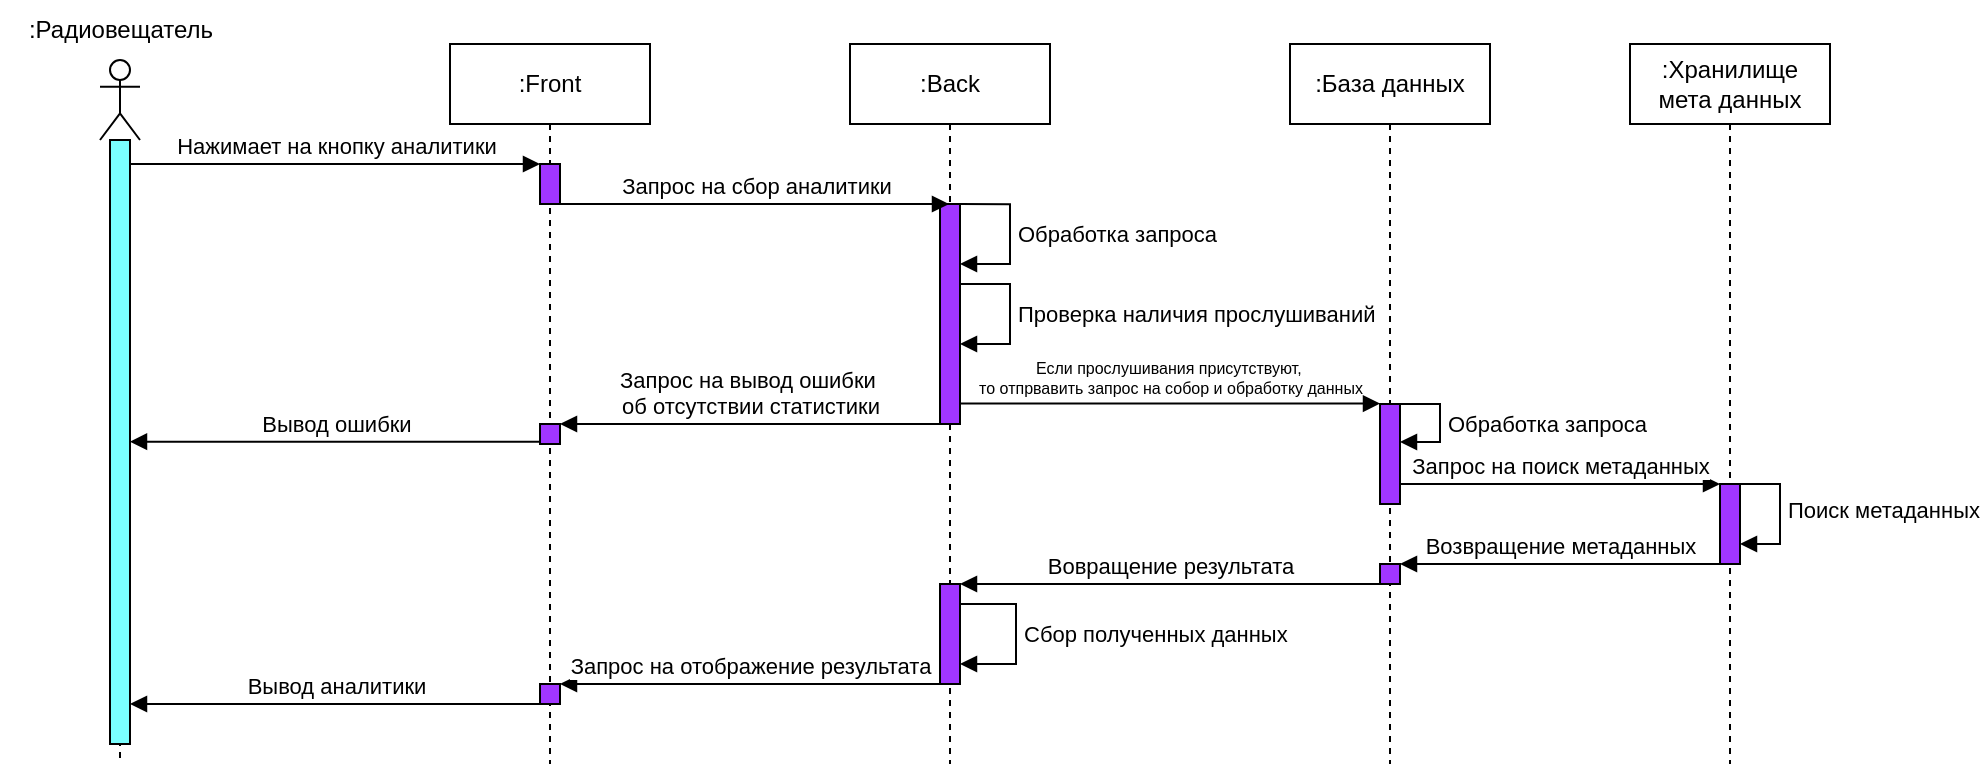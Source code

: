 <mxfile version="24.7.8">
  <diagram name="Страница — 1" id="8xEGiKHFi9h_xXyDPzCb">
    <mxGraphModel dx="2849" dy="1906" grid="1" gridSize="10" guides="1" tooltips="1" connect="1" arrows="1" fold="1" page="1" pageScale="1" pageWidth="827" pageHeight="1169" math="0" shadow="0">
      <root>
        <mxCell id="0" />
        <mxCell id="1" parent="0" />
        <mxCell id="g-XUl5xRxITK2XrlKr2I-2" value="" style="shape=umlLifeline;perimeter=lifelinePerimeter;whiteSpace=wrap;html=1;container=1;dropTarget=0;collapsible=0;recursiveResize=0;outlineConnect=0;portConstraint=eastwest;newEdgeStyle={&quot;curved&quot;:0,&quot;rounded&quot;:0};participant=umlActor;" parent="1" vertex="1">
          <mxGeometry x="-855" y="-392" width="20" height="352" as="geometry" />
        </mxCell>
        <mxCell id="g-XUl5xRxITK2XrlKr2I-3" value=":Front" style="shape=umlLifeline;perimeter=lifelinePerimeter;whiteSpace=wrap;html=1;container=1;dropTarget=0;collapsible=0;recursiveResize=0;outlineConnect=0;portConstraint=eastwest;newEdgeStyle={&quot;curved&quot;:0,&quot;rounded&quot;:0};" parent="1" vertex="1">
          <mxGeometry x="-680" y="-400" width="100" height="360" as="geometry" />
        </mxCell>
        <mxCell id="g-XUl5xRxITK2XrlKr2I-4" value="" style="html=1;points=[[0,0,0,0,5],[0,1,0,0,-5],[1,0,0,0,5],[1,1,0,0,-5]];perimeter=orthogonalPerimeter;outlineConnect=0;targetShapes=umlLifeline;portConstraint=eastwest;newEdgeStyle={&quot;curved&quot;:0,&quot;rounded&quot;:0};fillColor=#A136FF;fontStyle=1" parent="g-XUl5xRxITK2XrlKr2I-3" vertex="1">
          <mxGeometry x="45" y="60" width="10" height="20" as="geometry" />
        </mxCell>
        <mxCell id="g-XUl5xRxITK2XrlKr2I-5" value="" style="html=1;points=[[0,0,0,0,5],[0,1,0,0,-5],[1,0,0,0,5],[1,1,0,0,-5]];perimeter=orthogonalPerimeter;outlineConnect=0;targetShapes=umlLifeline;portConstraint=eastwest;newEdgeStyle={&quot;curved&quot;:0,&quot;rounded&quot;:0};fillColor=#A136FF;" parent="g-XUl5xRxITK2XrlKr2I-3" vertex="1">
          <mxGeometry x="45" y="320" width="10" height="10" as="geometry" />
        </mxCell>
        <mxCell id="RKtCZiCR6TxU-hlj43y8-5" value="" style="html=1;points=[[0,0,0,0,5],[0,1,0,0,-5],[1,0,0,0,5],[1,1,0,0,-5]];perimeter=orthogonalPerimeter;outlineConnect=0;targetShapes=umlLifeline;portConstraint=eastwest;newEdgeStyle={&quot;curved&quot;:0,&quot;rounded&quot;:0};fillColor=#A136FF;fontStyle=1" vertex="1" parent="g-XUl5xRxITK2XrlKr2I-3">
          <mxGeometry x="45" y="190" width="10" height="10" as="geometry" />
        </mxCell>
        <mxCell id="g-XUl5xRxITK2XrlKr2I-6" value=":Back" style="shape=umlLifeline;perimeter=lifelinePerimeter;whiteSpace=wrap;html=1;container=1;dropTarget=0;collapsible=0;recursiveResize=0;outlineConnect=0;portConstraint=eastwest;newEdgeStyle={&quot;curved&quot;:0,&quot;rounded&quot;:0};" parent="1" vertex="1">
          <mxGeometry x="-480" y="-400" width="100" height="360" as="geometry" />
        </mxCell>
        <mxCell id="g-XUl5xRxITK2XrlKr2I-7" value="" style="html=1;points=[[0,0,0,0,5],[0,1,0,0,-5],[1,0,0,0,5],[1,1,0,0,-5]];perimeter=orthogonalPerimeter;outlineConnect=0;targetShapes=umlLifeline;portConstraint=eastwest;newEdgeStyle={&quot;curved&quot;:0,&quot;rounded&quot;:0};fillColor=#A136FF;" parent="g-XUl5xRxITK2XrlKr2I-6" vertex="1">
          <mxGeometry x="45" y="80" width="10" height="110" as="geometry" />
        </mxCell>
        <mxCell id="g-XUl5xRxITK2XrlKr2I-8" value="Обработка запроса" style="html=1;align=left;spacingLeft=2;endArrow=block;rounded=0;edgeStyle=orthogonalEdgeStyle;curved=0;rounded=0;" parent="g-XUl5xRxITK2XrlKr2I-6" target="g-XUl5xRxITK2XrlKr2I-7" edge="1">
          <mxGeometry relative="1" as="geometry">
            <mxPoint x="55" y="80.06" as="sourcePoint" />
            <Array as="points">
              <mxPoint x="80" y="80" />
              <mxPoint x="80" y="110" />
            </Array>
            <mxPoint x="60" y="110.064" as="targetPoint" />
          </mxGeometry>
        </mxCell>
        <mxCell id="g-XUl5xRxITK2XrlKr2I-9" value="" style="html=1;points=[[0,0,0,0,5],[0,1,0,0,-5],[1,0,0,0,5],[1,1,0,0,-5]];perimeter=orthogonalPerimeter;outlineConnect=0;targetShapes=umlLifeline;portConstraint=eastwest;newEdgeStyle={&quot;curved&quot;:0,&quot;rounded&quot;:0};fillColor=#A136FF;" parent="g-XUl5xRxITK2XrlKr2I-6" vertex="1">
          <mxGeometry x="45" y="270" width="10" height="50" as="geometry" />
        </mxCell>
        <mxCell id="g-XUl5xRxITK2XrlKr2I-10" value="Сбор полученных данных&amp;nbsp;" style="html=1;align=left;spacingLeft=2;endArrow=block;rounded=0;edgeStyle=orthogonalEdgeStyle;curved=0;rounded=0;" parent="g-XUl5xRxITK2XrlKr2I-6" edge="1">
          <mxGeometry relative="1" as="geometry">
            <mxPoint x="55" y="280" as="sourcePoint" />
            <Array as="points">
              <mxPoint x="83" y="280" />
              <mxPoint x="83" y="310" />
            </Array>
            <mxPoint x="55" y="310" as="targetPoint" />
          </mxGeometry>
        </mxCell>
        <mxCell id="RKtCZiCR6TxU-hlj43y8-1" value="Проверка наличия прослушиваний" style="html=1;align=left;spacingLeft=2;endArrow=block;rounded=0;edgeStyle=orthogonalEdgeStyle;curved=0;rounded=0;" edge="1" parent="g-XUl5xRxITK2XrlKr2I-6" source="g-XUl5xRxITK2XrlKr2I-7" target="g-XUl5xRxITK2XrlKr2I-7">
          <mxGeometry relative="1" as="geometry">
            <mxPoint x="65" y="120.0" as="sourcePoint" />
            <Array as="points">
              <mxPoint x="80" y="120" />
              <mxPoint x="80" y="150" />
            </Array>
            <mxPoint x="65" y="149.94" as="targetPoint" />
          </mxGeometry>
        </mxCell>
        <mxCell id="g-XUl5xRxITK2XrlKr2I-11" value=":База данных" style="shape=umlLifeline;perimeter=lifelinePerimeter;whiteSpace=wrap;html=1;container=1;dropTarget=0;collapsible=0;recursiveResize=0;outlineConnect=0;portConstraint=eastwest;newEdgeStyle={&quot;curved&quot;:0,&quot;rounded&quot;:0};" parent="1" vertex="1">
          <mxGeometry x="-260" y="-400" width="100" height="360" as="geometry" />
        </mxCell>
        <mxCell id="g-XUl5xRxITK2XrlKr2I-12" value="" style="html=1;points=[[0,0,0,0,5],[0,1,0,0,-5],[1,0,0,0,5],[1,1,0,0,-5]];perimeter=orthogonalPerimeter;outlineConnect=0;targetShapes=umlLifeline;portConstraint=eastwest;newEdgeStyle={&quot;curved&quot;:0,&quot;rounded&quot;:0};fillColor=#A136FF;" parent="g-XUl5xRxITK2XrlKr2I-11" vertex="1">
          <mxGeometry x="45" y="180" width="10" height="50" as="geometry" />
        </mxCell>
        <mxCell id="g-XUl5xRxITK2XrlKr2I-14" value="" style="html=1;points=[[0,0,0,0,5],[0,1,0,0,-5],[1,0,0,0,5],[1,1,0,0,-5]];perimeter=orthogonalPerimeter;outlineConnect=0;targetShapes=umlLifeline;portConstraint=eastwest;newEdgeStyle={&quot;curved&quot;:0,&quot;rounded&quot;:0};fillColor=#A136FF;" parent="g-XUl5xRxITK2XrlKr2I-11" vertex="1">
          <mxGeometry x="45" y="260" width="10" height="10" as="geometry" />
        </mxCell>
        <mxCell id="RKtCZiCR6TxU-hlj43y8-3" value="Обработка запроса" style="html=1;align=left;spacingLeft=2;endArrow=block;rounded=0;edgeStyle=orthogonalEdgeStyle;curved=0;rounded=0;" edge="1" parent="g-XUl5xRxITK2XrlKr2I-11" source="g-XUl5xRxITK2XrlKr2I-12" target="g-XUl5xRxITK2XrlKr2I-12">
          <mxGeometry relative="1" as="geometry">
            <mxPoint x="50" y="169.03" as="sourcePoint" />
            <Array as="points">
              <mxPoint x="75" y="180" />
              <mxPoint x="75" y="199" />
            </Array>
            <mxPoint x="50" y="198.97" as="targetPoint" />
          </mxGeometry>
        </mxCell>
        <mxCell id="g-XUl5xRxITK2XrlKr2I-15" value=":Радиовещатель" style="text;html=1;align=center;verticalAlign=middle;resizable=0;points=[];autosize=1;strokeColor=none;fillColor=none;" parent="1" vertex="1">
          <mxGeometry x="-905" y="-422" width="120" height="30" as="geometry" />
        </mxCell>
        <mxCell id="g-XUl5xRxITK2XrlKr2I-16" value="Нажимает на кнопку аналитики" style="html=1;verticalAlign=bottom;endArrow=block;curved=0;rounded=0;" parent="1" source="g-XUl5xRxITK2XrlKr2I-20" target="g-XUl5xRxITK2XrlKr2I-4" edge="1">
          <mxGeometry width="80" relative="1" as="geometry">
            <mxPoint x="-740" y="-300" as="sourcePoint" />
            <mxPoint x="-660" y="-300" as="targetPoint" />
            <Array as="points">
              <mxPoint x="-690" y="-340" />
            </Array>
          </mxGeometry>
        </mxCell>
        <mxCell id="g-XUl5xRxITK2XrlKr2I-17" value="Запрос на сбор аналитики" style="html=1;verticalAlign=bottom;endArrow=block;curved=0;rounded=0;" parent="1" source="g-XUl5xRxITK2XrlKr2I-4" target="g-XUl5xRxITK2XrlKr2I-6" edge="1">
          <mxGeometry width="80" relative="1" as="geometry">
            <mxPoint x="-520" y="-340" as="sourcePoint" />
            <mxPoint x="-485" y="-320.0" as="targetPoint" />
            <Array as="points">
              <mxPoint x="-560" y="-320" />
            </Array>
          </mxGeometry>
        </mxCell>
        <mxCell id="g-XUl5xRxITK2XrlKr2I-18" value="Запрос на отображение результата" style="html=1;verticalAlign=bottom;endArrow=block;curved=0;rounded=0;" parent="1" edge="1">
          <mxGeometry width="80" relative="1" as="geometry">
            <mxPoint x="-435" y="-80" as="sourcePoint" />
            <mxPoint x="-625" y="-80" as="targetPoint" />
            <Array as="points">
              <mxPoint x="-520" y="-80" />
              <mxPoint x="-590" y="-80" />
            </Array>
          </mxGeometry>
        </mxCell>
        <mxCell id="g-XUl5xRxITK2XrlKr2I-19" value="Вывод аналитики" style="html=1;verticalAlign=bottom;endArrow=block;curved=0;rounded=0;" parent="1" source="g-XUl5xRxITK2XrlKr2I-5" target="g-XUl5xRxITK2XrlKr2I-20" edge="1">
          <mxGeometry width="80" relative="1" as="geometry">
            <mxPoint x="-750" y="-260" as="sourcePoint" />
            <mxPoint x="-670" y="-260" as="targetPoint" />
            <Array as="points">
              <mxPoint x="-740" y="-70" />
            </Array>
          </mxGeometry>
        </mxCell>
        <mxCell id="g-XUl5xRxITK2XrlKr2I-20" value="" style="html=1;points=[[0,0,0,0,5],[0,1,0,0,-5],[1,0,0,0,5],[1,1,0,0,-5]];perimeter=orthogonalPerimeter;outlineConnect=0;targetShapes=umlLifeline;portConstraint=eastwest;newEdgeStyle={&quot;curved&quot;:0,&quot;rounded&quot;:0};fillColor=#7AFFFF;" parent="1" vertex="1">
          <mxGeometry x="-850" y="-352" width="10" height="302" as="geometry" />
        </mxCell>
        <mxCell id="g-XUl5xRxITK2XrlKr2I-21" value="&lt;font style=&quot;font-size: 8px;&quot;&gt;Если прослушивания присутствуют,&amp;nbsp;&lt;/font&gt;&lt;div style=&quot;font-size: 8px;&quot;&gt;&lt;font style=&quot;font-size: 8px;&quot;&gt;то отпрвавить запрос на собор и обработку данных&lt;/font&gt;&lt;/div&gt;" style="html=1;verticalAlign=bottom;endArrow=block;curved=0;rounded=0;" parent="1" source="g-XUl5xRxITK2XrlKr2I-7" edge="1">
          <mxGeometry x="0.001" width="80" relative="1" as="geometry">
            <mxPoint x="-430" y="-220.24" as="sourcePoint" />
            <mxPoint x="-215" y="-220.24" as="targetPoint" />
            <Array as="points">
              <mxPoint x="-345" y="-220.24" />
            </Array>
            <mxPoint as="offset" />
          </mxGeometry>
        </mxCell>
        <mxCell id="g-XUl5xRxITK2XrlKr2I-22" value=":Хранилище мета данных" style="shape=umlLifeline;perimeter=lifelinePerimeter;whiteSpace=wrap;html=1;container=1;dropTarget=0;collapsible=0;recursiveResize=0;outlineConnect=0;portConstraint=eastwest;newEdgeStyle={&quot;curved&quot;:0,&quot;rounded&quot;:0};" parent="1" vertex="1">
          <mxGeometry x="-90" y="-400" width="100" height="360" as="geometry" />
        </mxCell>
        <mxCell id="g-XUl5xRxITK2XrlKr2I-23" value="" style="html=1;points=[[0,0,0,0,5],[0,1,0,0,-5],[1,0,0,0,5],[1,1,0,0,-5]];perimeter=orthogonalPerimeter;outlineConnect=0;targetShapes=umlLifeline;portConstraint=eastwest;newEdgeStyle={&quot;curved&quot;:0,&quot;rounded&quot;:0};fillColor=#A136FF;" parent="g-XUl5xRxITK2XrlKr2I-22" vertex="1">
          <mxGeometry x="45" y="220" width="10" height="40" as="geometry" />
        </mxCell>
        <mxCell id="g-XUl5xRxITK2XrlKr2I-25" value="Запрос на поиск метаданных" style="html=1;verticalAlign=bottom;endArrow=block;curved=0;rounded=0;" parent="1" edge="1">
          <mxGeometry width="80" relative="1" as="geometry">
            <mxPoint x="-205" y="-180" as="sourcePoint" />
            <mxPoint x="-45" y="-180" as="targetPoint" />
            <Array as="points">
              <mxPoint x="-110" y="-180" />
            </Array>
          </mxGeometry>
        </mxCell>
        <mxCell id="g-XUl5xRxITK2XrlKr2I-26" value="Возвращение метаданных" style="html=1;verticalAlign=bottom;endArrow=block;curved=0;rounded=0;" parent="1" source="g-XUl5xRxITK2XrlKr2I-23" target="g-XUl5xRxITK2XrlKr2I-14" edge="1">
          <mxGeometry width="80" relative="1" as="geometry">
            <mxPoint x="-170" y="-90" as="sourcePoint" />
            <mxPoint x="-90" y="-90" as="targetPoint" />
          </mxGeometry>
        </mxCell>
        <mxCell id="g-XUl5xRxITK2XrlKr2I-27" value="Вовращение результата" style="html=1;verticalAlign=bottom;endArrow=block;curved=0;rounded=0;" parent="1" source="g-XUl5xRxITK2XrlKr2I-14" target="g-XUl5xRxITK2XrlKr2I-9" edge="1">
          <mxGeometry width="80" relative="1" as="geometry">
            <mxPoint x="-350" y="-90" as="sourcePoint" />
            <mxPoint x="-270" y="-90" as="targetPoint" />
            <Array as="points">
              <mxPoint x="-320" y="-130" />
              <mxPoint x="-410" y="-130" />
            </Array>
          </mxGeometry>
        </mxCell>
        <mxCell id="RKtCZiCR6TxU-hlj43y8-4" value="Поиск метаданных" style="html=1;align=left;spacingLeft=2;endArrow=block;rounded=0;edgeStyle=orthogonalEdgeStyle;curved=0;rounded=0;" edge="1" parent="1" target="g-XUl5xRxITK2XrlKr2I-23">
          <mxGeometry relative="1" as="geometry">
            <mxPoint x="-40" y="-180.0" as="sourcePoint" />
            <Array as="points">
              <mxPoint x="-15" y="-180" />
              <mxPoint x="-15" y="-150" />
            </Array>
            <mxPoint x="-40" y="-150.06" as="targetPoint" />
          </mxGeometry>
        </mxCell>
        <mxCell id="RKtCZiCR6TxU-hlj43y8-6" value="Запрос на вывод ошибки&amp;nbsp;&lt;div&gt;об отсутствии статистики&lt;/div&gt;" style="html=1;verticalAlign=bottom;endArrow=block;curved=0;rounded=0;" edge="1" parent="1" source="g-XUl5xRxITK2XrlKr2I-7" target="RKtCZiCR6TxU-hlj43y8-5">
          <mxGeometry width="80" relative="1" as="geometry">
            <mxPoint x="-580" y="-230" as="sourcePoint" />
            <mxPoint x="-500" y="-230" as="targetPoint" />
          </mxGeometry>
        </mxCell>
        <mxCell id="RKtCZiCR6TxU-hlj43y8-7" value="Вывод ошибки" style="html=1;verticalAlign=bottom;endArrow=block;curved=0;rounded=0;" edge="1" parent="1">
          <mxGeometry width="80" relative="1" as="geometry">
            <mxPoint x="-635" y="-201.14" as="sourcePoint" />
            <mxPoint x="-840" y="-201.14" as="targetPoint" />
          </mxGeometry>
        </mxCell>
      </root>
    </mxGraphModel>
  </diagram>
</mxfile>
